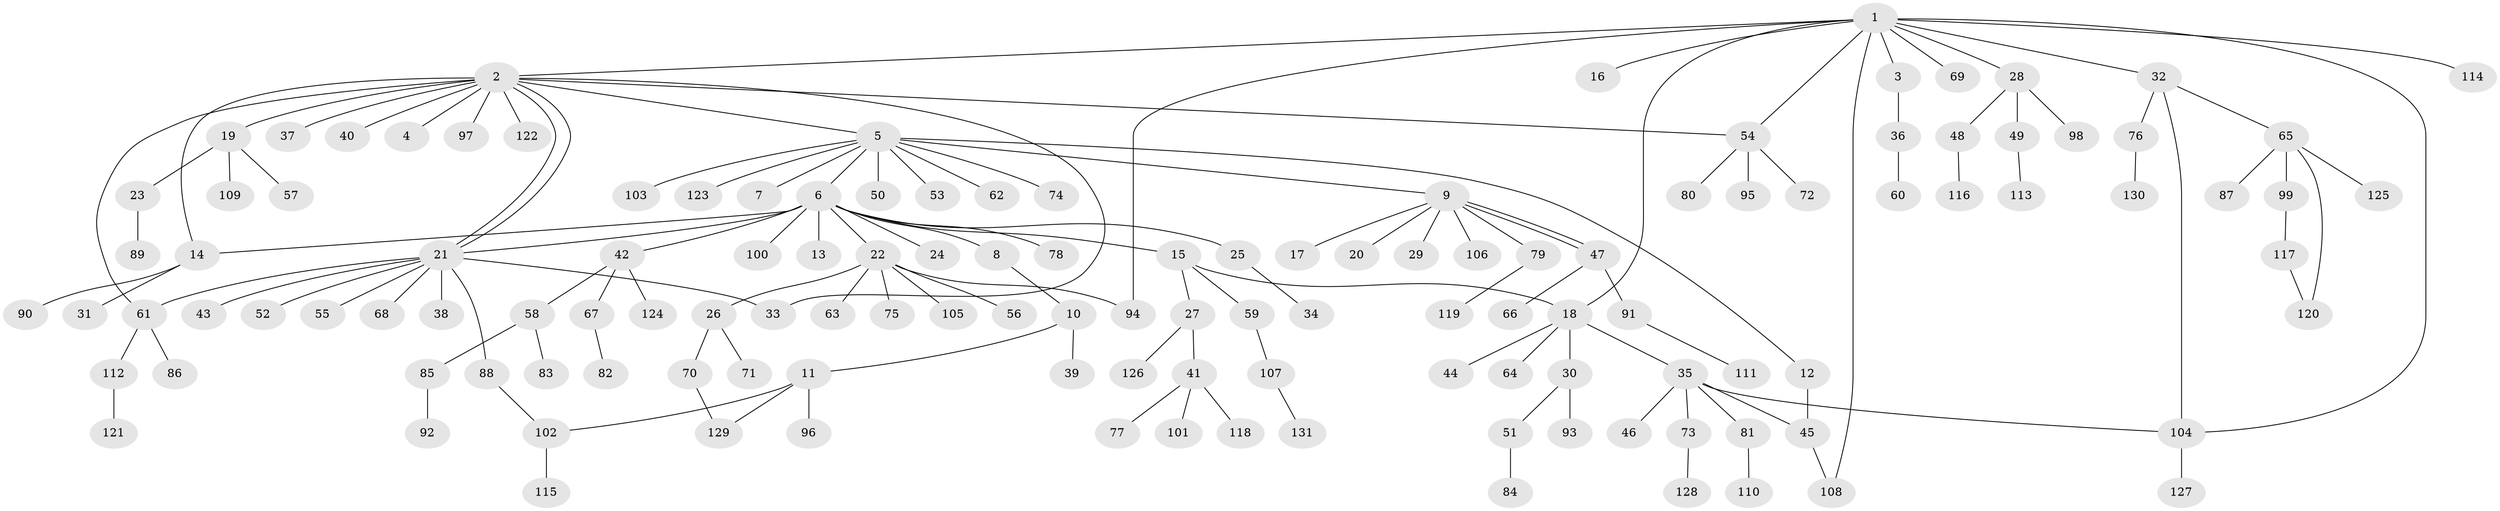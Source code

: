 // Generated by graph-tools (version 1.1) at 2025/35/03/09/25 02:35:41]
// undirected, 131 vertices, 146 edges
graph export_dot {
graph [start="1"]
  node [color=gray90,style=filled];
  1;
  2;
  3;
  4;
  5;
  6;
  7;
  8;
  9;
  10;
  11;
  12;
  13;
  14;
  15;
  16;
  17;
  18;
  19;
  20;
  21;
  22;
  23;
  24;
  25;
  26;
  27;
  28;
  29;
  30;
  31;
  32;
  33;
  34;
  35;
  36;
  37;
  38;
  39;
  40;
  41;
  42;
  43;
  44;
  45;
  46;
  47;
  48;
  49;
  50;
  51;
  52;
  53;
  54;
  55;
  56;
  57;
  58;
  59;
  60;
  61;
  62;
  63;
  64;
  65;
  66;
  67;
  68;
  69;
  70;
  71;
  72;
  73;
  74;
  75;
  76;
  77;
  78;
  79;
  80;
  81;
  82;
  83;
  84;
  85;
  86;
  87;
  88;
  89;
  90;
  91;
  92;
  93;
  94;
  95;
  96;
  97;
  98;
  99;
  100;
  101;
  102;
  103;
  104;
  105;
  106;
  107;
  108;
  109;
  110;
  111;
  112;
  113;
  114;
  115;
  116;
  117;
  118;
  119;
  120;
  121;
  122;
  123;
  124;
  125;
  126;
  127;
  128;
  129;
  130;
  131;
  1 -- 2;
  1 -- 3;
  1 -- 16;
  1 -- 18;
  1 -- 28;
  1 -- 32;
  1 -- 54;
  1 -- 69;
  1 -- 94;
  1 -- 104;
  1 -- 108;
  1 -- 114;
  2 -- 4;
  2 -- 5;
  2 -- 14;
  2 -- 19;
  2 -- 21;
  2 -- 21;
  2 -- 33;
  2 -- 37;
  2 -- 40;
  2 -- 54;
  2 -- 61;
  2 -- 97;
  2 -- 122;
  3 -- 36;
  5 -- 6;
  5 -- 7;
  5 -- 9;
  5 -- 12;
  5 -- 50;
  5 -- 53;
  5 -- 62;
  5 -- 74;
  5 -- 103;
  5 -- 123;
  6 -- 8;
  6 -- 13;
  6 -- 14;
  6 -- 15;
  6 -- 21;
  6 -- 22;
  6 -- 24;
  6 -- 25;
  6 -- 42;
  6 -- 78;
  6 -- 100;
  8 -- 10;
  9 -- 17;
  9 -- 20;
  9 -- 29;
  9 -- 47;
  9 -- 47;
  9 -- 79;
  9 -- 106;
  10 -- 11;
  10 -- 39;
  11 -- 96;
  11 -- 102;
  11 -- 129;
  12 -- 45;
  14 -- 31;
  14 -- 90;
  15 -- 18;
  15 -- 27;
  15 -- 59;
  18 -- 30;
  18 -- 35;
  18 -- 44;
  18 -- 64;
  19 -- 23;
  19 -- 57;
  19 -- 109;
  21 -- 33;
  21 -- 38;
  21 -- 43;
  21 -- 52;
  21 -- 55;
  21 -- 61;
  21 -- 68;
  21 -- 88;
  22 -- 26;
  22 -- 56;
  22 -- 63;
  22 -- 75;
  22 -- 94;
  22 -- 105;
  23 -- 89;
  25 -- 34;
  26 -- 70;
  26 -- 71;
  27 -- 41;
  27 -- 126;
  28 -- 48;
  28 -- 49;
  28 -- 98;
  30 -- 51;
  30 -- 93;
  32 -- 65;
  32 -- 76;
  32 -- 104;
  35 -- 45;
  35 -- 46;
  35 -- 73;
  35 -- 81;
  35 -- 104;
  36 -- 60;
  41 -- 77;
  41 -- 101;
  41 -- 118;
  42 -- 58;
  42 -- 67;
  42 -- 124;
  45 -- 108;
  47 -- 66;
  47 -- 91;
  48 -- 116;
  49 -- 113;
  51 -- 84;
  54 -- 72;
  54 -- 80;
  54 -- 95;
  58 -- 83;
  58 -- 85;
  59 -- 107;
  61 -- 86;
  61 -- 112;
  65 -- 87;
  65 -- 99;
  65 -- 120;
  65 -- 125;
  67 -- 82;
  70 -- 129;
  73 -- 128;
  76 -- 130;
  79 -- 119;
  81 -- 110;
  85 -- 92;
  88 -- 102;
  91 -- 111;
  99 -- 117;
  102 -- 115;
  104 -- 127;
  107 -- 131;
  112 -- 121;
  117 -- 120;
}
